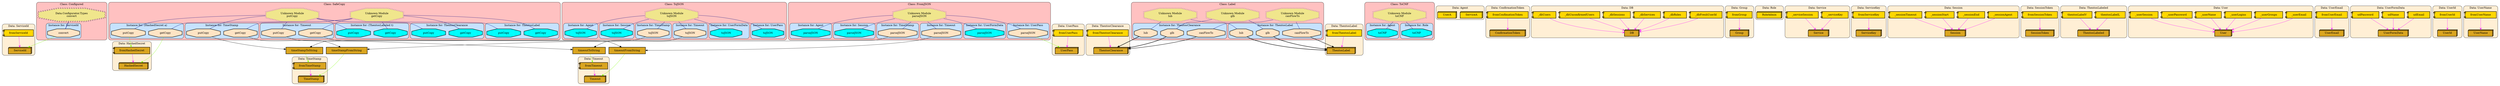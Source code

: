 digraph "Diagram of: Thentos.Types" {
    node [margin="0.4,0.1"
         ,style=filled];
    subgraph cluster_Class_Configured {
        graph [label="Class: Configured"
              ,style="filled,rounded"
              ,fillcolor=rosybrown1];
        subgraph cluster_Class_Configured_Data_ServiceId {
            graph [label="Instance for: ServiceId"
                  ,style="filled,rounded"
                  ,fillcolor=slategray1];
            44 [label=convert
               ,shape=octagon
               ,fillcolor=bisque
               ,style="filled,bold"];
        }
        98 [label="Data.Configurator.Types\nconvert"
           ,shape=doubleoctagon
           ,fillcolor=khaki
           ,style="filled,dashed"];
    }
    subgraph cluster_Class_FromJSON {
        graph [label="Class: FromJSON"
              ,style="filled,rounded"
              ,fillcolor=rosybrown1];
        subgraph cluster_Class_FromJSON_Data_Agent {
            graph [label="Instance for: Agent"
                  ,style="filled,rounded"
                  ,fillcolor=slategray1];
            69 [label=parseJSON
               ,shape=octagon
               ,fillcolor=cyan
               ,style="filled,bold"];
        }
        subgraph cluster_Class_FromJSON_Data_Session {
            graph [label="Instance for: Session"
                  ,style="filled,rounded"
                  ,fillcolor=slategray1];
            70 [label=parseJSON
               ,shape=octagon
               ,fillcolor=cyan
               ,style="filled,bold"];
        }
        subgraph cluster_Class_FromJSON_Data_TimeStamp {
            graph [label="Instance for: TimeStamp"
                  ,style="filled,rounded"
                  ,fillcolor=slategray1];
            71 [label=parseJSON
               ,shape=octagon
               ,fillcolor=bisque
               ,style="filled,bold"];
        }
        subgraph cluster_Class_FromJSON_Data_Timeout {
            graph [label="Instance for: Timeout"
                  ,style="filled,rounded"
                  ,fillcolor=slategray1];
            72 [label=parseJSON
               ,shape=octagon
               ,fillcolor=bisque
               ,style="filled,bold"];
        }
        subgraph cluster_Class_FromJSON_Data_UserFormData {
            graph [label="Instance for: UserFormData"
                  ,style="filled,rounded"
                  ,fillcolor=slategray1];
            73 [label=parseJSON
               ,shape=octagon
               ,fillcolor=cyan
               ,style="filled,bold"];
        }
        subgraph cluster_Class_FromJSON_Data_UserPass {
            graph [label="Instance for: UserPass"
                  ,style="filled,rounded"
                  ,fillcolor=slategray1];
            74 [label=parseJSON
               ,shape=octagon
               ,fillcolor=bisque
               ,style="filled,bold"];
        }
        103 [label="Unknown Module\nparseJSON"
            ,shape=doubleoctagon
            ,fillcolor=khaki
            ,style="filled,dotted"];
    }
    subgraph cluster_Class_Label {
        graph [label="Class: Label"
              ,style="filled,rounded"
              ,fillcolor=rosybrown1];
        subgraph cluster_Class_Label_Data_ThentosClearance {
            graph [label="Instance for: ThentosClearance"
                  ,style="filled,rounded"
                  ,fillcolor=slategray1];
            42 [label=canFlowTo
               ,shape=octagon
               ,fillcolor=bisque
               ,style="filled,bold"];
            65 [label=glb
               ,shape=octagon
               ,fillcolor=bisque
               ,style="filled,bold"];
            67 [label=lub
               ,shape=octagon
               ,fillcolor=bisque
               ,style="filled,bold"];
        }
        subgraph cluster_Class_Label_Data_ThentosLabel {
            graph [label="Instance for: ThentosLabel"
                  ,style="filled,rounded"
                  ,fillcolor=slategray1];
            43 [label=canFlowTo
               ,shape=octagon
               ,fillcolor=bisque
               ,style="filled,bold"];
            66 [label=glb
               ,shape=octagon
               ,fillcolor=bisque
               ,style="filled,bold"];
            68 [label=lub
               ,shape=octagon
               ,fillcolor=bisque
               ,style="filled,bold"];
        }
        99 [label="Unknown Module\ncanFlowTo"
           ,shape=doubleoctagon
           ,fillcolor=khaki
           ,style="filled,dotted"];
        101 [label="Unknown Module\nglb"
            ,shape=doubleoctagon
            ,fillcolor=khaki
            ,style="filled,dotted"];
        102 [label="Unknown Module\nlub"
            ,shape=doubleoctagon
            ,fillcolor=khaki
            ,style="filled,dotted"];
    }
    subgraph cluster_Class_SafeCopy {
        graph [label="Class: SafeCopy"
              ,style="filled,rounded"
              ,fillcolor=rosybrown1];
        subgraph cluster_Class_SafeCopy_Data_HashedSecreta {
            graph [label="Instance for: (HashedSecret a)"
                  ,style="filled,rounded"
                  ,fillcolor=slategray1];
            59 [label=getCopy
               ,shape=octagon
               ,fillcolor=bisque
               ,style="filled,bold"];
            75 [label=putCopy
               ,shape=octagon
               ,fillcolor=bisque
               ,style="filled,bold"];
        }
        subgraph cluster_Class_SafeCopy_Data_ThentosLabeledt {
            graph [label="Instance for: (ThentosLabeled t)"
                  ,style="filled,rounded"
                  ,fillcolor=slategray1];
            60 [label=getCopy
               ,shape=octagon
               ,fillcolor=cyan
               ,style="filled,bold"];
            76 [label=putCopy
               ,shape=octagon
               ,fillcolor=cyan
               ,style="filled,bold"];
        }
        subgraph cluster_Class_SafeCopy_Data_ThentosClearance {
            graph [label="Instance for: ThentosClearance"
                  ,style="filled,rounded"
                  ,fillcolor=slategray1];
            61 [label=getCopy
               ,shape=octagon
               ,fillcolor=cyan
               ,style="filled,bold"];
            77 [label=putCopy
               ,shape=octagon
               ,fillcolor=cyan
               ,style="filled,bold"];
        }
        subgraph cluster_Class_SafeCopy_Data_ThentosLabel {
            graph [label="Instance for: ThentosLabel"
                  ,style="filled,rounded"
                  ,fillcolor=slategray1];
            62 [label=getCopy
               ,shape=octagon
               ,fillcolor=cyan
               ,style="filled,bold"];
            78 [label=putCopy
               ,shape=octagon
               ,fillcolor=cyan
               ,style="filled,bold"];
        }
        subgraph cluster_Class_SafeCopy_Data_TimeStamp {
            graph [label="Instance for: TimeStamp"
                  ,style="filled,rounded"
                  ,fillcolor=slategray1];
            63 [label=getCopy
               ,shape=octagon
               ,fillcolor=bisque
               ,style="filled,bold"];
            79 [label=putCopy
               ,shape=octagon
               ,fillcolor=bisque
               ,style="filled,bold"];
        }
        subgraph cluster_Class_SafeCopy_Data_Timeout {
            graph [label="Instance for: Timeout"
                  ,style="filled,rounded"
                  ,fillcolor=slategray1];
            64 [label=getCopy
               ,shape=octagon
               ,fillcolor=bisque
               ,style="filled,bold"];
            80 [label=putCopy
               ,shape=octagon
               ,fillcolor=bisque
               ,style="filled,bold"];
        }
        100 [label="Unknown Module\ngetCopy"
            ,shape=doubleoctagon
            ,fillcolor=khaki
            ,style="filled,dotted"];
        104 [label="Unknown Module\nputCopy"
            ,shape=doubleoctagon
            ,fillcolor=khaki
            ,style="filled,dotted"];
    }
    subgraph cluster_Class_ToCNF {
        graph [label="Class: ToCNF"
              ,style="filled,rounded"
              ,fillcolor=rosybrown1];
        subgraph cluster_Class_ToCNF_Data_Agent {
            graph [label="Instance for: Agent"
                  ,style="filled,rounded"
                  ,fillcolor=slategray1];
            87 [label=toCNF
               ,shape=octagon
               ,fillcolor=cyan
               ,style="filled,bold"];
        }
        subgraph cluster_Class_ToCNF_Data_Role {
            graph [label="Instance for: Role"
                  ,style="filled,rounded"
                  ,fillcolor=slategray1];
            88 [label=toCNF
               ,shape=octagon
               ,fillcolor=cyan
               ,style="filled,bold"];
        }
        105 [label="Unknown Module\ntoCNF"
            ,shape=doubleoctagon
            ,fillcolor=khaki
            ,style="filled,dotted"];
    }
    subgraph cluster_Class_ToJSON {
        graph [label="Class: ToJSON"
              ,style="filled,rounded"
              ,fillcolor=rosybrown1];
        subgraph cluster_Class_ToJSON_Data_Agent {
            graph [label="Instance for: Agent"
                  ,style="filled,rounded"
                  ,fillcolor=slategray1];
            89 [label=toJSON
               ,shape=octagon
               ,fillcolor=cyan
               ,style="filled,bold"];
        }
        subgraph cluster_Class_ToJSON_Data_Session {
            graph [label="Instance for: Session"
                  ,style="filled,rounded"
                  ,fillcolor=slategray1];
            90 [label=toJSON
               ,shape=octagon
               ,fillcolor=cyan
               ,style="filled,bold"];
        }
        subgraph cluster_Class_ToJSON_Data_TimeStamp {
            graph [label="Instance for: TimeStamp"
                  ,style="filled,rounded"
                  ,fillcolor=slategray1];
            91 [label=toJSON
               ,shape=octagon
               ,fillcolor=bisque
               ,style="filled,bold"];
        }
        subgraph cluster_Class_ToJSON_Data_Timeout {
            graph [label="Instance for: Timeout"
                  ,style="filled,rounded"
                  ,fillcolor=slategray1];
            92 [label=toJSON
               ,shape=octagon
               ,fillcolor=bisque
               ,style="filled,bold"];
        }
        subgraph cluster_Class_ToJSON_Data_UserFormData {
            graph [label="Instance for: UserFormData"
                  ,style="filled,rounded"
                  ,fillcolor=slategray1];
            93 [label=toJSON
               ,shape=octagon
               ,fillcolor=cyan
               ,style="filled,bold"];
        }
        subgraph cluster_Class_ToJSON_Data_UserPass {
            graph [label="Instance for: UserPass"
                  ,style="filled,rounded"
                  ,fillcolor=slategray1];
            94 [label=toJSON
               ,shape=octagon
               ,fillcolor=cyan
               ,style="filled,bold"];
        }
        106 [label="Unknown Module\ntoJSON"
            ,shape=doubleoctagon
            ,fillcolor=khaki
            ,style="filled,dotted"];
    }
    subgraph cluster_Data_Agent {
        graph [label="Data: Agent"
              ,style="filled,rounded"
              ,fillcolor=papayawhip];
        7 [label=ServiceA
          ,shape=box3d
          ,fillcolor=gold
          ,style="filled,bold"];
        18 [label=UserA
           ,shape=box3d
           ,fillcolor=gold
           ,style="filled,bold"];
    }
    subgraph cluster_Data_ConfirmationToken {
        graph [label="Data: ConfirmationToken"
              ,style="filled,rounded"
              ,fillcolor=papayawhip];
        1 [label=ConfirmationToken
          ,shape=box3d
          ,fillcolor=goldenrod
          ,style="filled,bold"];
        45 [label=fromConfimationToken
           ,shape=component
           ,fillcolor=gold
           ,style="filled,bold"];
    }
    subgraph cluster_Data_DB {
        graph [label="Data: DB"
              ,style="filled,rounded"
              ,fillcolor=papayawhip];
        2 [label=DB
          ,shape=box3d
          ,fillcolor=goldenrod
          ,style="filled,bold"];
        24 [label=_dbFreshUserId
           ,shape=component
           ,fillcolor=gold
           ,style="filled,bold"];
        25 [label=_dbRoles
           ,shape=component
           ,fillcolor=gold
           ,style="filled,bold"];
        26 [label=_dbServices
           ,shape=component
           ,fillcolor=gold
           ,style="filled,bold"];
        27 [label=_dbSessions
           ,shape=component
           ,fillcolor=gold
           ,style="filled,bold"];
        28 [label=_dbUnconfirmedUsers
           ,shape=component
           ,fillcolor=gold
           ,style="filled,bold"];
        29 [label=_dbUsers
           ,shape=component
           ,fillcolor=gold
           ,style="filled,bold"];
    }
    subgraph cluster_Data_Group {
        graph [label="Data: Group"
              ,style="filled,rounded"
              ,fillcolor=papayawhip];
        3 [label=Group
          ,shape=box3d
          ,fillcolor=goldenrod
          ,style="filled,bold"];
        46 [label=fromGroup
           ,shape=component
           ,fillcolor=gold
           ,style="filled,bold"];
    }
    subgraph cluster_Data_HashedSecret {
        graph [label="Data: HashedSecret"
              ,style="filled,rounded"
              ,fillcolor=papayawhip];
        4 [label=HashedSecret
          ,shape=box3d
          ,fillcolor=goldenrod
          ,style="filled,bold"];
        47 [label=fromHashedSecret
           ,shape=component
           ,fillcolor=goldenrod
           ,style="filled,bold"];
    }
    subgraph cluster_Data_Role {
        graph [label="Data: Role"
              ,style="filled,rounded"
              ,fillcolor=papayawhip];
        5 [label=RoleAdmin
          ,shape=box3d
          ,fillcolor=gold
          ,style="filled,bold"];
    }
    subgraph cluster_Data_Service {
        graph [label="Data: Service"
              ,style="filled,rounded"
              ,fillcolor=papayawhip];
        6 [label=Service
          ,shape=box3d
          ,fillcolor=goldenrod
          ,style="filled,bold"];
        30 [label=_serviceKey
           ,shape=component
           ,fillcolor=gold
           ,style="filled,bold"];
        31 [label=_serviceSession
           ,shape=component
           ,fillcolor=gold
           ,style="filled,bold"];
    }
    subgraph cluster_Data_ServiceId {
        graph [label="Data: ServiceId"
              ,style="filled,rounded"
              ,fillcolor=papayawhip];
        8 [label=ServiceId
          ,shape=box3d
          ,fillcolor=goldenrod
          ,style="filled,bold"];
        48 [label=fromServiceId
           ,shape=component
           ,fillcolor=gold
           ,style="filled,bold"];
    }
    subgraph cluster_Data_ServiceKey {
        graph [label="Data: ServiceKey"
              ,style="filled,rounded"
              ,fillcolor=papayawhip];
        9 [label=ServiceKey
          ,shape=box3d
          ,fillcolor=goldenrod
          ,style="filled,bold"];
        49 [label=fromServiceKey
           ,shape=component
           ,fillcolor=gold
           ,style="filled,bold"];
    }
    subgraph cluster_Data_Session {
        graph [label="Data: Session"
              ,style="filled,rounded"
              ,fillcolor=papayawhip];
        10 [label=Session
           ,shape=box3d
           ,fillcolor=goldenrod
           ,style="filled,bold"];
        32 [label=_sessionAgent
           ,shape=component
           ,fillcolor=gold
           ,style="filled,bold"];
        33 [label=_sessionEnd
           ,shape=component
           ,fillcolor=gold
           ,style="filled,bold"];
        34 [label=_sessionStart
           ,shape=component
           ,fillcolor=gold
           ,style="filled,bold"];
        35 [label=_sessionTimeout
           ,shape=component
           ,fillcolor=gold
           ,style="filled,bold"];
    }
    subgraph cluster_Data_SessionToken {
        graph [label="Data: SessionToken"
              ,style="filled,rounded"
              ,fillcolor=papayawhip];
        11 [label=SessionToken
           ,shape=box3d
           ,fillcolor=goldenrod
           ,style="filled,bold"];
        50 [label=fromSessionToken
           ,shape=component
           ,fillcolor=gold
           ,style="filled,bold"];
    }
    subgraph cluster_Data_ThentosClearance {
        graph [label="Data: ThentosClearance"
              ,style="filled,rounded"
              ,fillcolor=papayawhip];
        12 [label=ThentosClearance
           ,shape=box3d
           ,fillcolor=goldenrod
           ,style="filled,bold"];
        51 [label=fromThentosClearance
           ,shape=component
           ,fillcolor=gold
           ,style="filled,bold"];
    }
    subgraph cluster_Data_ThentosLabel {
        graph [label="Data: ThentosLabel"
              ,style="filled,rounded"
              ,fillcolor=papayawhip];
        13 [label=ThentosLabel
           ,shape=box3d
           ,fillcolor=goldenrod
           ,style="filled,bold"];
        52 [label=fromThentosLabel
           ,shape=component
           ,fillcolor=gold
           ,style="filled,bold"];
    }
    subgraph cluster_Data_ThentosLabeled {
        graph [label="Data: ThentosLabeled"
              ,style="filled,rounded"
              ,fillcolor=papayawhip];
        14 [label=ThentosLabeled
           ,shape=box3d
           ,fillcolor=goldenrod
           ,style="filled,bold"];
        81 [label=thentosLabelL
           ,shape=component
           ,fillcolor=gold
           ,style="filled,bold"];
        82 [label=thentosLabelV
           ,shape=component
           ,fillcolor=gold
           ,style="filled,bold"];
    }
    subgraph cluster_Data_TimeStamp {
        graph [label="Data: TimeStamp"
              ,style="filled,rounded"
              ,fillcolor=papayawhip];
        15 [label=TimeStamp
           ,shape=box3d
           ,fillcolor=goldenrod
           ,style="filled,bold"];
        53 [label=fromTimeStamp
           ,shape=component
           ,fillcolor=goldenrod
           ,style="filled,bold"];
    }
    subgraph cluster_Data_Timeout {
        graph [label="Data: Timeout"
              ,style="filled,rounded"
              ,fillcolor=papayawhip];
        16 [label=Timeout
           ,shape=box3d
           ,fillcolor=goldenrod
           ,style="filled,bold"];
        54 [label=fromTimeout
           ,shape=component
           ,fillcolor=goldenrod
           ,style="filled,bold"];
    }
    subgraph cluster_Data_User {
        graph [label="Data: User"
              ,style="filled,rounded"
              ,fillcolor=papayawhip];
        17 [label=User
           ,shape=box3d
           ,fillcolor=goldenrod
           ,style="filled,bold"];
        36 [label=_userEmail
           ,shape=component
           ,fillcolor=gold
           ,style="filled,bold"];
        37 [label=_userGroups
           ,shape=component
           ,fillcolor=gold
           ,style="filled,bold"];
        38 [label=_userLogins
           ,shape=component
           ,fillcolor=gold
           ,style="filled,bold"];
        39 [label=_userName
           ,shape=component
           ,fillcolor=gold
           ,style="filled,bold"];
        40 [label=_userPassword
           ,shape=component
           ,fillcolor=gold
           ,style="filled,bold"];
        41 [label=_userSession
           ,shape=component
           ,fillcolor=gold
           ,style="filled,bold"];
    }
    subgraph cluster_Data_UserEmail {
        graph [label="Data: UserEmail"
              ,style="filled,rounded"
              ,fillcolor=papayawhip];
        19 [label=UserEmail
           ,shape=box3d
           ,fillcolor=goldenrod
           ,style="filled,bold"];
        55 [label=fromUserEmail
           ,shape=component
           ,fillcolor=gold
           ,style="filled,bold"];
    }
    subgraph cluster_Data_UserFormData {
        graph [label="Data: UserFormData"
              ,style="filled,rounded"
              ,fillcolor=papayawhip];
        20 [label=UserFormData
           ,shape=box3d
           ,fillcolor=goldenrod
           ,style="filled,bold"];
        95 [label=udEmail
           ,shape=component
           ,fillcolor=gold
           ,style="filled,bold"];
        96 [label=udName
           ,shape=component
           ,fillcolor=gold
           ,style="filled,bold"];
        97 [label=udPassword
           ,shape=component
           ,fillcolor=gold
           ,style="filled,bold"];
    }
    subgraph cluster_Data_UserId {
        graph [label="Data: UserId"
              ,style="filled,rounded"
              ,fillcolor=papayawhip];
        21 [label=UserId
           ,shape=box3d
           ,fillcolor=goldenrod
           ,style="filled,bold"];
        56 [label=fromUserId
           ,shape=component
           ,fillcolor=gold
           ,style="filled,bold"];
    }
    subgraph cluster_Data_UserName {
        graph [label="Data: UserName"
              ,style="filled,rounded"
              ,fillcolor=papayawhip];
        22 [label=UserName
           ,shape=box3d
           ,fillcolor=goldenrod
           ,style="filled,bold"];
        57 [label=fromUserName
           ,shape=component
           ,fillcolor=gold
           ,style="filled,bold"];
    }
    subgraph cluster_Data_UserPass {
        graph [label="Data: UserPass"
              ,style="filled,rounded"
              ,fillcolor=papayawhip];
        23 [label=UserPass
           ,shape=box3d
           ,fillcolor=goldenrod
           ,style="filled,bold"];
        58 [label=fromUserPass
           ,shape=component
           ,fillcolor=gold
           ,style="filled,bold"];
    }
    83 [label=timeStampFromString
       ,shape=box
       ,fillcolor=goldenrod
       ,style="filled,bold"];
    84 [label=timeStampToString
       ,shape=box
       ,fillcolor=goldenrod
       ,style="filled,bold"];
    85 [label=timeoutFromString
       ,shape=box
       ,fillcolor=goldenrod
       ,style="filled,bold"];
    86 [label=timeoutToString
       ,shape=box
       ,fillcolor=goldenrod
       ,style="filled,bold"];
    24 -> 2 [penwidth=1
            ,color=magenta
            ,arrowtail=odot
            ,arrowhead=vee];
    25 -> 2 [penwidth=1
            ,color=magenta
            ,arrowtail=odot
            ,arrowhead=vee];
    26 -> 2 [penwidth=1
            ,color=magenta
            ,arrowtail=odot
            ,arrowhead=vee];
    27 -> 2 [penwidth=1
            ,color=magenta
            ,arrowtail=odot
            ,arrowhead=vee];
    28 -> 2 [penwidth=1
            ,color=magenta
            ,arrowtail=odot
            ,arrowhead=vee];
    29 -> 2 [penwidth=1
            ,color=magenta
            ,arrowtail=odot
            ,arrowhead=vee];
    30 -> 6 [penwidth=1
            ,color=magenta
            ,arrowtail=odot
            ,arrowhead=vee];
    31 -> 6 [penwidth=1
            ,color=magenta
            ,arrowtail=odot
            ,arrowhead=vee];
    32 -> 10 [penwidth=1
             ,color=magenta
             ,arrowtail=odot
             ,arrowhead=vee];
    33 -> 10 [penwidth=1
             ,color=magenta
             ,arrowtail=odot
             ,arrowhead=vee];
    34 -> 10 [penwidth=1
             ,color=magenta
             ,arrowtail=odot
             ,arrowhead=vee];
    35 -> 10 [penwidth=1
             ,color=magenta
             ,arrowtail=odot
             ,arrowhead=vee];
    36 -> 17 [penwidth=1
             ,color=magenta
             ,arrowtail=odot
             ,arrowhead=vee];
    37 -> 17 [penwidth=1
             ,color=magenta
             ,arrowtail=odot
             ,arrowhead=vee];
    38 -> 17 [penwidth=1
             ,color=magenta
             ,arrowtail=odot
             ,arrowhead=vee];
    39 -> 17 [penwidth=1
             ,color=magenta
             ,arrowtail=odot
             ,arrowhead=vee];
    40 -> 17 [penwidth=1
             ,color=magenta
             ,arrowtail=odot
             ,arrowhead=vee];
    41 -> 17 [penwidth=1
             ,color=magenta
             ,arrowtail=odot
             ,arrowhead=vee];
    42 -> 12 [penwidth=1.6931471805599454
             ,color=black];
    43 -> 13 [penwidth=1.6931471805599454
             ,color=black];
    44 -> 8 [penwidth=1
            ,color=chartreuse];
    45 -> 1 [penwidth=1
            ,color=magenta
            ,arrowtail=odot
            ,arrowhead=vee];
    46 -> 3 [penwidth=1
            ,color=magenta
            ,arrowtail=odot
            ,arrowhead=vee];
    47 -> 4 [penwidth=1
            ,color=magenta
            ,arrowtail=odot
            ,arrowhead=vee];
    48 -> 8 [penwidth=1
            ,color=magenta
            ,arrowtail=odot
            ,arrowhead=vee];
    49 -> 9 [penwidth=1
            ,color=magenta
            ,arrowtail=odot
            ,arrowhead=vee];
    50 -> 11 [penwidth=1
             ,color=magenta
             ,arrowtail=odot
             ,arrowhead=vee];
    51 -> 12 [penwidth=1
             ,color=magenta
             ,arrowtail=odot
             ,arrowhead=vee];
    52 -> 13 [penwidth=1
             ,color=magenta
             ,arrowtail=odot
             ,arrowhead=vee];
    53 -> 15 [penwidth=1
             ,color=magenta
             ,arrowtail=odot
             ,arrowhead=vee];
    54 -> 16 [penwidth=1
             ,color=magenta
             ,arrowtail=odot
             ,arrowhead=vee];
    55 -> 19 [penwidth=1
             ,color=magenta
             ,arrowtail=odot
             ,arrowhead=vee];
    56 -> 21 [penwidth=1
             ,color=magenta
             ,arrowtail=odot
             ,arrowhead=vee];
    57 -> 22 [penwidth=1
             ,color=magenta
             ,arrowtail=odot
             ,arrowhead=vee];
    58 -> 23 [penwidth=1
             ,color=magenta
             ,arrowtail=odot
             ,arrowhead=vee];
    59 -> 4 [penwidth=1
            ,color=chartreuse];
    63 -> 83 [penwidth=1
             ,color=black];
    64 -> 85 [penwidth=1
             ,color=black];
    65 -> 12 [penwidth=2.09861228866811
             ,color=black];
    66 -> 13 [penwidth=2.09861228866811
             ,color=black];
    67 -> 12 [penwidth=2.09861228866811
             ,color=black];
    68 -> 13 [penwidth=2.09861228866811
             ,color=black];
    71 -> 83 [penwidth=1
             ,color=black];
    72 -> 85 [penwidth=1
             ,color=black];
    74 -> 23 [penwidth=1
             ,color=chartreuse];
    75 -> 47 [penwidth=1
             ,color=chartreuse];
    79 -> 84 [penwidth=1
             ,color=black];
    80 -> 86 [penwidth=1
             ,color=black];
    81 -> 14 [penwidth=1
             ,color=magenta
             ,arrowtail=odot
             ,arrowhead=vee];
    82 -> 14 [penwidth=1
             ,color=magenta
             ,arrowtail=odot
             ,arrowhead=vee];
    83 -> 15 [penwidth=1
             ,color=chartreuse];
    84 -> 53 [penwidth=1
             ,color=chartreuse];
    85 -> 16 [penwidth=1
             ,color=chartreuse];
    86 -> 54 [penwidth=1
             ,color=chartreuse];
    91 -> 84 [penwidth=1
             ,color=black];
    92 -> 86 [penwidth=1
             ,color=black];
    95 -> 20 [penwidth=1
             ,color=magenta
             ,arrowtail=odot
             ,arrowhead=vee];
    96 -> 20 [penwidth=1
             ,color=magenta
             ,arrowtail=odot
             ,arrowhead=vee];
    97 -> 20 [penwidth=1
             ,color=magenta
             ,arrowtail=odot
             ,arrowhead=vee];
    98 -> 44 [penwidth=1.6931471805599454
             ,color=navy
             ,dir=none];
    99 -> 42 [penwidth=1
             ,color=navy
             ,dir=none];
    99 -> 43 [penwidth=1
             ,color=navy
             ,dir=none];
    100 -> 59 [penwidth=1
              ,color=navy
              ,dir=none];
    100 -> 60 [penwidth=1
              ,color=navy
              ,dir=none];
    100 -> 61 [penwidth=1
              ,color=navy
              ,dir=none];
    100 -> 62 [penwidth=1
              ,color=navy
              ,dir=none];
    100 -> 63 [penwidth=1
              ,color=navy
              ,dir=none];
    100 -> 64 [penwidth=1
              ,color=navy
              ,dir=none];
    101 -> 65 [penwidth=1
              ,color=navy
              ,dir=none];
    101 -> 66 [penwidth=1
              ,color=navy
              ,dir=none];
    102 -> 67 [penwidth=1
              ,color=navy
              ,dir=none];
    102 -> 68 [penwidth=1
              ,color=navy
              ,dir=none];
    103 -> 69 [penwidth=1
              ,color=navy
              ,dir=none];
    103 -> 70 [penwidth=1
              ,color=navy
              ,dir=none];
    103 -> 71 [penwidth=1
              ,color=navy
              ,dir=none];
    103 -> 72 [penwidth=1
              ,color=navy
              ,dir=none];
    103 -> 73 [penwidth=1
              ,color=navy
              ,dir=none];
    103 -> 74 [penwidth=1
              ,color=navy
              ,dir=none];
    104 -> 75 [penwidth=1
              ,color=navy
              ,dir=none];
    104 -> 76 [penwidth=1
              ,color=navy
              ,dir=none];
    104 -> 77 [penwidth=1
              ,color=navy
              ,dir=none];
    104 -> 78 [penwidth=1
              ,color=navy
              ,dir=none];
    104 -> 79 [penwidth=1
              ,color=navy
              ,dir=none];
    104 -> 80 [penwidth=1
              ,color=navy
              ,dir=none];
    105 -> 87 [penwidth=1
              ,color=navy
              ,dir=none];
    105 -> 88 [penwidth=1
              ,color=navy
              ,dir=none];
    106 -> 89 [penwidth=1
              ,color=navy
              ,dir=none];
    106 -> 90 [penwidth=1
              ,color=navy
              ,dir=none];
    106 -> 91 [penwidth=1
              ,color=navy
              ,dir=none];
    106 -> 92 [penwidth=1
              ,color=navy
              ,dir=none];
    106 -> 93 [penwidth=1
              ,color=navy
              ,dir=none];
    106 -> 94 [penwidth=1
              ,color=navy
              ,dir=none];
}
